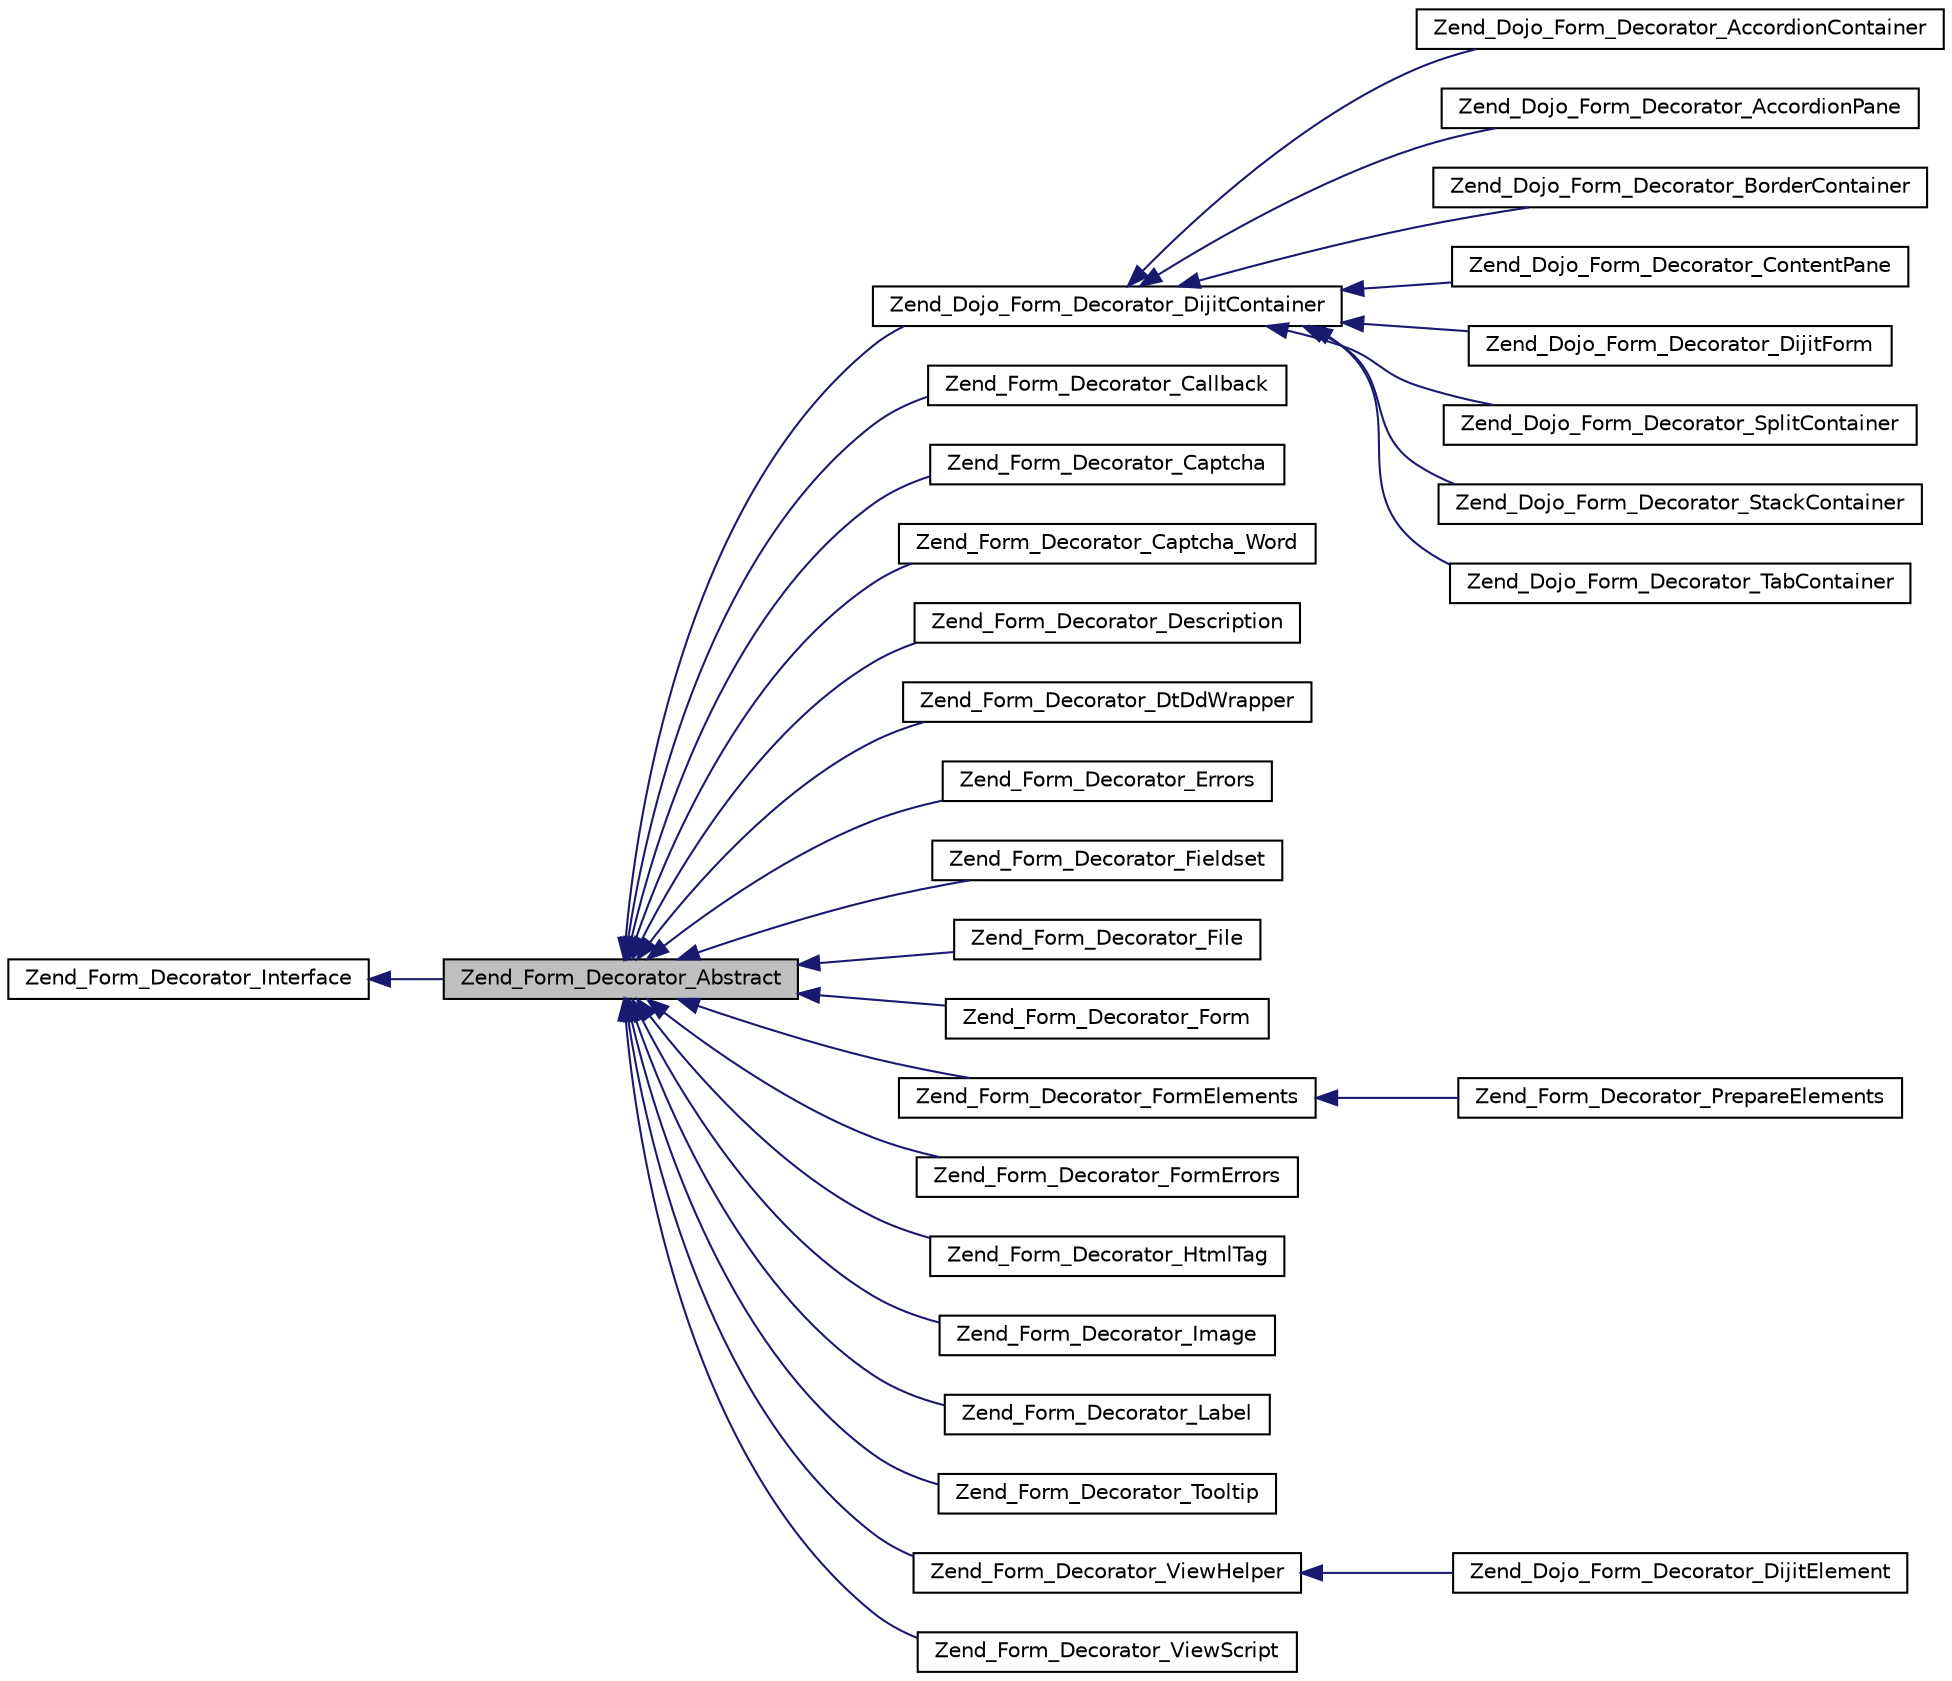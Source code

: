 digraph G
{
  edge [fontname="Helvetica",fontsize="10",labelfontname="Helvetica",labelfontsize="10"];
  node [fontname="Helvetica",fontsize="10",shape=record];
  rankdir="LR";
  Node1 [label="Zend_Form_Decorator_Abstract",height=0.2,width=0.4,color="black", fillcolor="grey75", style="filled" fontcolor="black"];
  Node2 -> Node1 [dir="back",color="midnightblue",fontsize="10",style="solid",fontname="Helvetica"];
  Node2 [label="Zend_Form_Decorator_Interface",height=0.2,width=0.4,color="black", fillcolor="white", style="filled",URL="$interface_zend___form___decorator___interface.html"];
  Node1 -> Node3 [dir="back",color="midnightblue",fontsize="10",style="solid",fontname="Helvetica"];
  Node3 [label="Zend_Dojo_Form_Decorator_DijitContainer",height=0.2,width=0.4,color="black", fillcolor="white", style="filled",URL="$class_zend___dojo___form___decorator___dijit_container.html"];
  Node3 -> Node4 [dir="back",color="midnightblue",fontsize="10",style="solid",fontname="Helvetica"];
  Node4 [label="Zend_Dojo_Form_Decorator_AccordionContainer",height=0.2,width=0.4,color="black", fillcolor="white", style="filled",URL="$class_zend___dojo___form___decorator___accordion_container.html"];
  Node3 -> Node5 [dir="back",color="midnightblue",fontsize="10",style="solid",fontname="Helvetica"];
  Node5 [label="Zend_Dojo_Form_Decorator_AccordionPane",height=0.2,width=0.4,color="black", fillcolor="white", style="filled",URL="$class_zend___dojo___form___decorator___accordion_pane.html"];
  Node3 -> Node6 [dir="back",color="midnightblue",fontsize="10",style="solid",fontname="Helvetica"];
  Node6 [label="Zend_Dojo_Form_Decorator_BorderContainer",height=0.2,width=0.4,color="black", fillcolor="white", style="filled",URL="$class_zend___dojo___form___decorator___border_container.html"];
  Node3 -> Node7 [dir="back",color="midnightblue",fontsize="10",style="solid",fontname="Helvetica"];
  Node7 [label="Zend_Dojo_Form_Decorator_ContentPane",height=0.2,width=0.4,color="black", fillcolor="white", style="filled",URL="$class_zend___dojo___form___decorator___content_pane.html"];
  Node3 -> Node8 [dir="back",color="midnightblue",fontsize="10",style="solid",fontname="Helvetica"];
  Node8 [label="Zend_Dojo_Form_Decorator_DijitForm",height=0.2,width=0.4,color="black", fillcolor="white", style="filled",URL="$class_zend___dojo___form___decorator___dijit_form.html"];
  Node3 -> Node9 [dir="back",color="midnightblue",fontsize="10",style="solid",fontname="Helvetica"];
  Node9 [label="Zend_Dojo_Form_Decorator_SplitContainer",height=0.2,width=0.4,color="black", fillcolor="white", style="filled",URL="$class_zend___dojo___form___decorator___split_container.html"];
  Node3 -> Node10 [dir="back",color="midnightblue",fontsize="10",style="solid",fontname="Helvetica"];
  Node10 [label="Zend_Dojo_Form_Decorator_StackContainer",height=0.2,width=0.4,color="black", fillcolor="white", style="filled",URL="$class_zend___dojo___form___decorator___stack_container.html"];
  Node3 -> Node11 [dir="back",color="midnightblue",fontsize="10",style="solid",fontname="Helvetica"];
  Node11 [label="Zend_Dojo_Form_Decorator_TabContainer",height=0.2,width=0.4,color="black", fillcolor="white", style="filled",URL="$class_zend___dojo___form___decorator___tab_container.html"];
  Node1 -> Node12 [dir="back",color="midnightblue",fontsize="10",style="solid",fontname="Helvetica"];
  Node12 [label="Zend_Form_Decorator_Callback",height=0.2,width=0.4,color="black", fillcolor="white", style="filled",URL="$class_zend___form___decorator___callback.html"];
  Node1 -> Node13 [dir="back",color="midnightblue",fontsize="10",style="solid",fontname="Helvetica"];
  Node13 [label="Zend_Form_Decorator_Captcha",height=0.2,width=0.4,color="black", fillcolor="white", style="filled",URL="$class_zend___form___decorator___captcha.html"];
  Node1 -> Node14 [dir="back",color="midnightblue",fontsize="10",style="solid",fontname="Helvetica"];
  Node14 [label="Zend_Form_Decorator_Captcha_Word",height=0.2,width=0.4,color="black", fillcolor="white", style="filled",URL="$class_zend___form___decorator___captcha___word.html"];
  Node1 -> Node15 [dir="back",color="midnightblue",fontsize="10",style="solid",fontname="Helvetica"];
  Node15 [label="Zend_Form_Decorator_Description",height=0.2,width=0.4,color="black", fillcolor="white", style="filled",URL="$class_zend___form___decorator___description.html"];
  Node1 -> Node16 [dir="back",color="midnightblue",fontsize="10",style="solid",fontname="Helvetica"];
  Node16 [label="Zend_Form_Decorator_DtDdWrapper",height=0.2,width=0.4,color="black", fillcolor="white", style="filled",URL="$class_zend___form___decorator___dt_dd_wrapper.html"];
  Node1 -> Node17 [dir="back",color="midnightblue",fontsize="10",style="solid",fontname="Helvetica"];
  Node17 [label="Zend_Form_Decorator_Errors",height=0.2,width=0.4,color="black", fillcolor="white", style="filled",URL="$class_zend___form___decorator___errors.html"];
  Node1 -> Node18 [dir="back",color="midnightblue",fontsize="10",style="solid",fontname="Helvetica"];
  Node18 [label="Zend_Form_Decorator_Fieldset",height=0.2,width=0.4,color="black", fillcolor="white", style="filled",URL="$class_zend___form___decorator___fieldset.html"];
  Node1 -> Node19 [dir="back",color="midnightblue",fontsize="10",style="solid",fontname="Helvetica"];
  Node19 [label="Zend_Form_Decorator_File",height=0.2,width=0.4,color="black", fillcolor="white", style="filled",URL="$class_zend___form___decorator___file.html"];
  Node1 -> Node20 [dir="back",color="midnightblue",fontsize="10",style="solid",fontname="Helvetica"];
  Node20 [label="Zend_Form_Decorator_Form",height=0.2,width=0.4,color="black", fillcolor="white", style="filled",URL="$class_zend___form___decorator___form.html"];
  Node1 -> Node21 [dir="back",color="midnightblue",fontsize="10",style="solid",fontname="Helvetica"];
  Node21 [label="Zend_Form_Decorator_FormElements",height=0.2,width=0.4,color="black", fillcolor="white", style="filled",URL="$class_zend___form___decorator___form_elements.html"];
  Node21 -> Node22 [dir="back",color="midnightblue",fontsize="10",style="solid",fontname="Helvetica"];
  Node22 [label="Zend_Form_Decorator_PrepareElements",height=0.2,width=0.4,color="black", fillcolor="white", style="filled",URL="$class_zend___form___decorator___prepare_elements.html"];
  Node1 -> Node23 [dir="back",color="midnightblue",fontsize="10",style="solid",fontname="Helvetica"];
  Node23 [label="Zend_Form_Decorator_FormErrors",height=0.2,width=0.4,color="black", fillcolor="white", style="filled",URL="$class_zend___form___decorator___form_errors.html"];
  Node1 -> Node24 [dir="back",color="midnightblue",fontsize="10",style="solid",fontname="Helvetica"];
  Node24 [label="Zend_Form_Decorator_HtmlTag",height=0.2,width=0.4,color="black", fillcolor="white", style="filled",URL="$class_zend___form___decorator___html_tag.html"];
  Node1 -> Node25 [dir="back",color="midnightblue",fontsize="10",style="solid",fontname="Helvetica"];
  Node25 [label="Zend_Form_Decorator_Image",height=0.2,width=0.4,color="black", fillcolor="white", style="filled",URL="$class_zend___form___decorator___image.html"];
  Node1 -> Node26 [dir="back",color="midnightblue",fontsize="10",style="solid",fontname="Helvetica"];
  Node26 [label="Zend_Form_Decorator_Label",height=0.2,width=0.4,color="black", fillcolor="white", style="filled",URL="$class_zend___form___decorator___label.html"];
  Node1 -> Node27 [dir="back",color="midnightblue",fontsize="10",style="solid",fontname="Helvetica"];
  Node27 [label="Zend_Form_Decorator_Tooltip",height=0.2,width=0.4,color="black", fillcolor="white", style="filled",URL="$class_zend___form___decorator___tooltip.html"];
  Node1 -> Node28 [dir="back",color="midnightblue",fontsize="10",style="solid",fontname="Helvetica"];
  Node28 [label="Zend_Form_Decorator_ViewHelper",height=0.2,width=0.4,color="black", fillcolor="white", style="filled",URL="$class_zend___form___decorator___view_helper.html"];
  Node28 -> Node29 [dir="back",color="midnightblue",fontsize="10",style="solid",fontname="Helvetica"];
  Node29 [label="Zend_Dojo_Form_Decorator_DijitElement",height=0.2,width=0.4,color="black", fillcolor="white", style="filled",URL="$class_zend___dojo___form___decorator___dijit_element.html"];
  Node1 -> Node30 [dir="back",color="midnightblue",fontsize="10",style="solid",fontname="Helvetica"];
  Node30 [label="Zend_Form_Decorator_ViewScript",height=0.2,width=0.4,color="black", fillcolor="white", style="filled",URL="$class_zend___form___decorator___view_script.html"];
}
